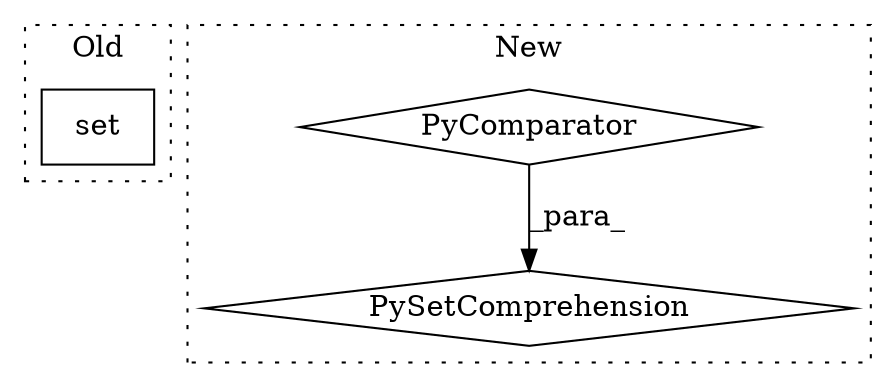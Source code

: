 digraph G {
subgraph cluster0 {
1 [label="set" a="32" s="16897,17065" l="20,-10" shape="box"];
label = "Old";
style="dotted";
}
subgraph cluster1 {
2 [label="PySetComprehension" a="111" s="16624" l="163" shape="diamond"];
3 [label="PyComparator" a="113" s="16735" l="39" shape="diamond"];
label = "New";
style="dotted";
}
3 -> 2 [label="_para_"];
}